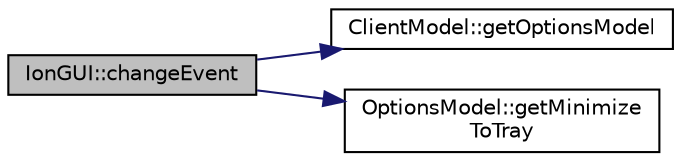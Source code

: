 digraph "IonGUI::changeEvent"
{
  edge [fontname="Helvetica",fontsize="10",labelfontname="Helvetica",labelfontsize="10"];
  node [fontname="Helvetica",fontsize="10",shape=record];
  rankdir="LR";
  Node187 [label="IonGUI::changeEvent",height=0.2,width=0.4,color="black", fillcolor="grey75", style="filled", fontcolor="black"];
  Node187 -> Node188 [color="midnightblue",fontsize="10",style="solid",fontname="Helvetica"];
  Node188 [label="ClientModel::getOptionsModel",height=0.2,width=0.4,color="black", fillcolor="white", style="filled",URL="$df/d25/class_client_model.html#ae8da1e2eabfbbcc49a7eed821908bdb6"];
  Node187 -> Node189 [color="midnightblue",fontsize="10",style="solid",fontname="Helvetica"];
  Node189 [label="OptionsModel::getMinimize\lToTray",height=0.2,width=0.4,color="black", fillcolor="white", style="filled",URL="$da/d1f/class_options_model.html#af026ad3b0705de76c1f57d9a6132aec0"];
}

